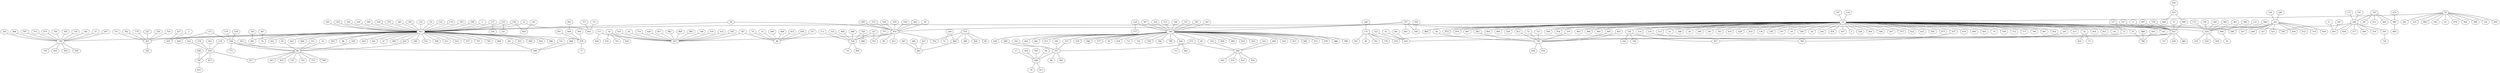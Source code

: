strict graph "" {
	graph ["edge"="{}",
		file="/Users/felicedeluca/Developer/UofA/mlgd/pipeline/impred/tmp_workspace/eucore/set1/layers/EU_core_Layer_8_drawing_improved.dot",
		"graph"="{'file': '/Users/felicedeluca/Developer/UofA/mlgd/pipeline/impred/tmp_workspace/eucore/set1/layers/EU_core_Layer_8_drawing_improved.dot'}",
		"node"="{'height': '', 'level': '', 'pos': '', 'width': ''}"
	];
	10	 [height=0.05,
		level=1,
		pos="-9300.24,1101.89",
		width=0.05];
	13	 [height=0.05,
		level=1,
		pos="-1524.43,-90.09",
		width=0.05];
	10 -- 13;
	210	 [level=4,
		pos="-8688.58,-931.04"];
	10 -- 210;
	265	 [level=3,
		pos="-9412.26,2705.76"];
	10 -- 265;
	291	 [level=2,
		pos="-10450.56,-745.26"];
	10 -- 291;
	325	 [level=2,
		pos="-10546.25,2236.78"];
	10 -- 325;
	484	 [height=0.05,
		level=1,
		pos="-11483.92,303.35",
		width=0.05];
	10 -- 484;
	582	 [level=4,
		pos="-10588.02,398.17"];
	10 -- 582;
	63	 [level=4,
		pos="-10333.67,2853.04"];
	10 -- 63;
	878	 [level=4,
		pos="-8764.16,-265.03"];
	10 -- 878;
	904	 [level=4,
		pos="-9873.82,-855.30"];
	10 -- 904;
	905	 [level=4,
		pos="-9285.70,2329.24"];
	10 -- 905;
	102	 [height=0.05,
		level=1,
		pos="3487.32,3137.15",
		width=0.05];
	441	 [height=0.05,
		level=1,
		pos="4079.18,-732.51",
		width=0.05];
	102 -- 441;
	104	 [height=0.05,
		level=1,
		pos="9372.29,14916.73",
		width=0.05];
	646	 [height=0.05,
		level=1,
		pos="10567.92,12510.04",
		width=0.05];
	104 -- 646;
	105	 [height=0.05,
		level=1,
		pos="7830.02,-5044.18",
		width=0.05];
	616	 [height=0.05,
		level=1,
		pos="7843.97,-6723.96",
		width=0.05];
	105 -- 616;
	107	 [level=3,
		pos="-2240.77,-1048.50"];
	107 -- 13;
	108	 [level=3,
		pos="10016.95,59.39"];
	346	 [height=0.05,
		level=1,
		pos="8088.95,260.36",
		width=0.05];
	108 -- 346;
	11	 [level=3,
		pos="-7006.52,8015.36"];
	401	 [level=3,
		pos="-6783.42,7068.76"];
	11 -- 401;
	111	 [level=2,
		pos="6764.96,-9641.07"];
	829	 [level=2,
		pos="6267.84,-9275.52"];
	111 -- 829;
	957	 [height=0.05,
		level=1,
		pos="7735.93,-10845.89",
		width=0.05];
	111 -- 957;
	113	 [level=3,
		pos="4273.87,5457.74"];
	728	 [height=0.05,
		level=1,
		pos="4695.50,6280.25",
		width=0.05];
	113 -- 728;
	115	 [height=0.05,
		level=1,
		pos="-4526.88,-3718.57",
		width=0.05];
	416	 [height=0.05,
		level=1,
		pos="-1826.51,-5039.51",
		width=0.05];
	115 -- 416;
	119	 [level=2,
		pos="464.56,-1039.78"];
	119 -- 13;
	121	 [level=4,
		pos="1883.43,1027.29"];
	800	 [level=2,
		pos="1807.54,1949.51"];
	121 -- 800;
	122	 [height=0.05,
		level=1,
		pos="2532.25,-1537.65",
		width=0.05];
	122 -- 441;
	126	 [level=3,
		pos="1168.36,6465.48"];
	222	 [level=2,
		pos="617.43,7723.46"];
	126 -- 222;
	127	 [level=4,
		pos="81.03,4390.68"];
	143	 [level=4,
		pos="156.97,5249.89"];
	127 -- 143;
	15	 [height=0.05,
		level=1,
		pos="755.81,2597.27",
		width=0.05];
	127 -- 15;
	136	 [height=0.05,
		level=1,
		pos="-6246.88,-1673.21",
		width=0.05];
	13 -- 136;
	138	 [level=4,
		pos="501.28,-1255.09"];
	13 -- 138;
	141	 [level=2,
		pos="-867.23,202.62"];
	13 -- 141;
	13 -- 15;
	158	 [height=0.05,
		level=1,
		pos="-1587.84,4501.08",
		width=0.05];
	13 -- 158;
	167	 [level=2,
		pos="-649.77,-1657.57"];
	13 -- 167;
	18	 [level=2,
		pos="-2530.68,-1075.09"];
	13 -- 18;
	180	 [height=0.05,
		level=1,
		pos="-2453.92,-120.66",
		width=0.05];
	13 -- 180;
	20	 [level=2,
		pos="-1415.56,1325.09"];
	13 -- 20;
	204	 [level=2,
		pos="-1015.99,1335.30"];
	13 -- 204;
	213	 [level=2,
		pos="-2644.36,915.76"];
	13 -- 213;
	214	 [level=3,
		pos="-3734.41,1278.64"];
	13 -- 214;
	215	 [level=2,
		pos="-2872.95,-2365.75"];
	13 -- 215;
	23	 [level=2,
		pos="-5153.71,2250.04"];
	13 -- 23;
	25	 [level=2,
		pos="-609.15,-1367.66"];
	13 -- 25;
	280	 [height=0.05,
		level=1,
		pos="1618.75,3549.47",
		width=0.05];
	13 -- 280;
	288	 [level=4,
		pos="-1841.59,-936.05"];
	13 -- 288;
	29	 [level=2,
		pos="924.13,-956.85"];
	13 -- 29;
	389	 [level=4,
		pos="-1269.53,703.05"];
	13 -- 389;
	391	 [level=2,
		pos="-2331.35,1337.22"];
	13 -- 391;
	393	 [level=3,
		pos="-3590.38,-1019.39"];
	13 -- 393;
	414	 [level=2,
		pos="-240.34,232.70"];
	13 -- 414;
	13 -- 416;
	420	 [height=0.05,
		level=1,
		pos="-4312.00,-2108.51",
		width=0.05];
	13 -- 420;
	433	 [level=2,
		pos="-13.28,1226.16"];
	13 -- 433;
	437	 [height=0.05,
		level=1,
		pos="-5662.84,3001.79",
		width=0.05];
	13 -- 437;
	13 -- 441;
	454	 [height=0.05,
		level=1,
		pos="-1271.75,-1466.65",
		width=0.05];
	13 -- 454;
	457	 [level=2,
		pos="-417.90,740.52"];
	13 -- 457;
	5	 [height=0.05,
		level=1,
		pos="-183.66,-191.05",
		width=0.05];
	13 -- 5;
	528	 [level=4,
		pos="-300.64,-1021.86"];
	13 -- 528;
	55	 [height=0.05,
		level=1,
		pos="2478.60,2515.29",
		width=0.05];
	13 -- 55;
	564	 [level=2,
		pos="-561.72,872.71"];
	13 -- 564;
	566	 [height=0.05,
		level=1,
		pos="-4611.97,966.54",
		width=0.05];
	13 -- 566;
	567	 [level=2,
		pos="-778.47,-61.05"];
	13 -- 567;
	573	 [height=0.05,
		level=1,
		pos="-4290.53,2823.84",
		width=0.05];
	13 -- 573;
	592	 [height=0.05,
		level=1,
		pos="-6656.05,3551.76",
		width=0.05];
	13 -- 592;
	622	 [level=4,
		pos="-2890.58,-813.08"];
	13 -- 622;
	632	 [level=2,
		pos="-823.86,232.24"];
	13 -- 632;
	650	 [height=0.05,
		level=1,
		pos="-2017.00,1737.82",
		width=0.05];
	13 -- 650;
	673	 [level=2,
		pos="-1796.67,-865.88"];
	13 -- 673;
	679	 [level=4,
		pos="1259.41,-1047.56"];
	13 -- 679;
	680	 [level=2,
		pos="-932.58,-1662.56"];
	13 -- 680;
	693	 [level=3,
		pos="-1728.25,-1408.35"];
	13 -- 693;
	70	 [level=4,
		pos="-2694.19,-157.13"];
	13 -- 70;
	709	 [level=2,
		pos="-1075.46,787.54"];
	13 -- 709;
	752	 [level=3,
		pos="-849.23,828.69"];
	13 -- 752;
	777	 [level=4,
		pos="-3362.24,734.09"];
	13 -- 777;
	796	 [level=3,
		pos="-1641.36,1227.46"];
	13 -- 796;
	13 -- 800;
	807	 [level=2,
		pos="-2207.41,1926.64"];
	13 -- 807;
	816	 [level=4,
		pos="-2777.54,-1366.18"];
	13 -- 816;
	850	 [level=2,
		pos="853.70,613.60"];
	13 -- 850;
	853	 [level=2,
		pos="-3296.63,334.09"];
	13 -- 853;
	860	 [height=0.05,
		level=1,
		pos="-3002.94,3083.47",
		width=0.05];
	13 -- 860;
	872	 [height=0.05,
		level=1,
		pos="-2074.15,816.12",
		width=0.05];
	13 -- 872;
	876	 [level=4,
		pos="-748.26,1175.64"];
	13 -- 876;
	887	 [level=2,
		pos="468.57,-534.32"];
	13 -- 887;
	893	 [level=2,
		pos="-3612.72,2307.67"];
	13 -- 893;
	899	 [level=2,
		pos="-43.42,-1171.80"];
	13 -- 899;
	926	 [level=2,
		pos="-3066.42,-461.64"];
	13 -- 926;
	944	 [level=3,
		pos="-1366.20,799.66"];
	13 -- 944;
	956	 [level=4,
		pos="-1753.50,884.61"];
	13 -- 956;
	963	 [level=2,
		pos="-520.03,50.07"];
	13 -- 963;
	968	 [level=2,
		pos="-4462.81,252.85"];
	13 -- 968;
	969	 [level=3,
		pos="-3318.28,-497.99"];
	13 -- 969;
	134	 [height=0.05,
		level=1,
		pos="-11377.64,-8378.37",
		width=0.05];
	634	 [height=0.05,
		level=1,
		pos="-8879.72,-9950.50",
		width=0.05];
	134 -- 634;
	524	 [level=2,
		pos="-6944.94,-948.97"];
	136 -- 524;
	746	 [level=2,
		pos="-6620.89,-2605.71"];
	136 -- 746;
	837	 [height=0.05,
		level=1,
		pos="-8142.11,-2816.36",
		width=0.05];
	136 -- 837;
	137	 [level=3,
		pos="-9546.63,4439.90"];
	246	 [level=2,
		pos="-7782.06,5725.31"];
	137 -- 246;
	14	 [height=0.05,
		level=1,
		pos="5407.42,417.16",
		width=0.05];
	14 -- 441;
	140	 [level=2,
		pos="18242.13,-5908.82"];
	175	 [level=2,
		pos="17377.39,-7287.72"];
	140 -- 175;
	799	 [height=0.05,
		level=1,
		pos="-2239.82,8706.62",
		width=0.05];
	15 -- 799;
	151	 [height=0.05,
		level=1,
		pos="11118.09,2531.17",
		width=0.05];
	151 -- 346;
	152	 [height=0.05,
		level=1,
		pos="4134.07,-2986.32",
		width=0.05];
	152 -- 441;
	154	 [height=0.05,
		level=1,
		pos="5799.76,-3151.00",
		width=0.05];
	154 -- 441;
	803	 [level=2,
		pos="5560.06,-2220.68"];
	154 -- 803;
	157	 [level=2,
		pos="12104.40,-6439.21"];
	651	 [height=0.05,
		level=1,
		pos="13394.04,-7741.73",
		width=0.05];
	157 -- 651;
	159	 [level=4,
		pos="-5103.40,-10759.91"];
	769	 [height=0.05,
		level=1,
		pos="-4854.45,-9255.98",
		width=0.05];
	159 -- 769;
	163	 [level=2,
		pos="9610.45,4931.87"];
	537	 [height=0.05,
		level=1,
		pos="11914.75,4922.05",
		width=0.05];
	163 -- 537;
	165	 [level=3,
		pos="-6213.01,7554.31"];
	165 -- 401;
	17	 [level=4,
		pos="10218.26,7425.83"];
	648	 [level=2,
		pos="10310.99,6612.13"];
	17 -- 648;
	172	 [level=4,
		pos="-3906.34,-16784.97"];
	558	 [height=0.05,
		level=1,
		pos="-4568.56,-16936.92",
		width=0.05];
	172 -- 558;
	918	 [level=4,
		pos="-3092.06,-16504.66"];
	172 -- 918;
	174	 [height=0.05,
		level=1,
		pos="5071.06,11220.56",
		width=0.05];
	851	 [height=0.05,
		level=1,
		pos="3510.62,8652.93",
		width=0.05];
	174 -- 851;
	361	 [level=4,
		pos="17310.90,-5809.80"];
	175 -- 361;
	66	 [level=4,
		pos="17195.18,-8644.18"];
	175 -- 66;
	678	 [level=2,
		pos="15305.12,-6953.18"];
	175 -- 678;
	761	 [level=4,
		pos="17222.44,-6072.72"];
	175 -- 761;
	776	 [level=4,
		pos="16518.68,-6278.32"];
	175 -- 776;
	177	 [height=0.05,
		level=1,
		pos="5671.22,1186.48",
		width=0.05];
	256	 [level=4,
		pos="5569.63,1977.54"];
	177 -- 256;
	177 -- 441;
	178	 [level=4,
		pos="5923.21,-1230.38"];
	178 -- 441;
	179	 [level=2,
		pos="-6522.38,-16964.66"];
	179 -- 558;
	181	 [height=0.05,
		level=1,
		pos="8325.97,2580.23",
		width=0.05];
	181 -- 346;
	182	 [level=3,
		pos="-3351.32,-9877.86"];
	182 -- 769;
	183	 [height=0.05,
		level=1,
		pos="4644.01,-4358.62",
		width=0.05];
	183 -- 441;
	185	 [level=2,
		pos="13097.49,5041.38"];
	185 -- 537;
	187	 [level=2,
		pos="7059.57,-12179.83"];
	187 -- 957;
	96	 [level=2,
		pos="6059.10,-12080.25"];
	187 -- 96;
	189	 [height=0.05,
		level=1,
		pos="538.80,-1701.42",
		width=0.05];
	189 -- 441;
	191	 [level=2,
		pos="-9511.42,5756.84"];
	191 -- 246;
	194	 [level=4,
		pos="-607.61,7899.83"];
	194 -- 222;
	195	 [level=3,
		pos="-2436.31,-4023.35"];
	195 -- 416;
	197	 [level=2,
		pos="-9960.21,7582.33"];
	197 -- 246;
	287	 [level=4,
		pos="-8948.21,8013.68"];
	197 -- 287;
	412	 [level=4,
		pos="-10616.08,6472.53"];
	197 -- 412;
	481	 [level=2,
		pos="-11253.45,6995.46"];
	197 -- 481;
	580	 [level=3,
		pos="-11307.11,8335.06"];
	197 -- 580;
	198	 [level=2,
		pos="8506.65,-9175.14"];
	198 -- 957;
	2	 [level=2,
		pos="4073.15,1744.92"];
	2 -- 441;
	203	 [level=4,
		pos="4146.98,-6796.65"];
	499	 [level=4,
		pos="3674.36,-6573.20"];
	203 -- 499;
	21	 [level=2,
		pos="-6646.93,-9908.97"];
	21 -- 769;
	22	 [height=0.05,
		level=1,
		pos="2255.17,-4863.58",
		width=0.05];
	22 -- 441;
	841	 [level=2,
		pos="1017.81,-6367.43"];
	22 -- 841;
	221	 [height=0.05,
		level=1,
		pos="5562.28,8607.17",
		width=0.05];
	221 -- 728;
	783	 [level=2,
		pos="5716.98,9574.83"];
	221 -- 783;
	247	 [level=2,
		pos="-715.08,9189.89"];
	222 -- 247;
	269	 [level=2,
		pos="-497.02,8771.85"];
	222 -- 269;
	222 -- 280;
	327	 [level=2,
		pos="1895.50,8077.78"];
	222 -- 327;
	525	 [level=4,
		pos="367.95,6555.76"];
	222 -- 525;
	654	 [level=2,
		pos="516.17,9624.47"];
	222 -- 654;
	672	 [level=2,
		pos="-180.70,9865.71"];
	222 -- 672;
	719	 [level=4,
		pos="-496.47,7444.26"];
	222 -- 719;
	930	 [level=4,
		pos="1768.19,7581.61"];
	222 -- 930;
	224	 [level=3,
		pos="6652.15,972.30"];
	277	 [level=3,
		pos="6253.29,2008.04"];
	224 -- 277;
	224 -- 346;
	227	 [height=0.05,
		level=1,
		pos="2192.90,10015.89",
		width=0.05];
	227 -- 851;
	73	 [level=2,
		pos="-6055.30,1458.84"];
	23 -- 73;
	819	 [level=2,
		pos="-5778.41,855.58"];
	23 -- 819;
	230	 [level=3,
		pos="2956.51,-17473.23"];
	51	 [level=3,
		pos="2797.01,-17868.97"];
	230 -- 51;
	809	 [height=0.05,
		level=1,
		pos="3240.59,-16391.58",
		width=0.05];
	230 -- 809;
	233	 [height=0.05,
		level=1,
		pos="3206.98,4343.69",
		width=0.05];
	241	 [level=4,
		pos="2494.01,3978.56"];
	233 -- 241;
	233 -- 441;
	243	 [level=4,
		pos="-8699.95,-2972.57"];
	243 -- 837;
	244	 [level=2,
		pos="1857.02,-2228.06"];
	244 -- 441;
	377	 [level=2,
		pos="-9041.27,5067.62"];
	246 -- 377;
	246 -- 401;
	490	 [level=3,
		pos="-7849.53,4441.83"];
	246 -- 490;
	550	 [level=2,
		pos="-8215.49,4395.01"];
	246 -- 550;
	591	 [level=4,
		pos="-5614.75,5495.71"];
	246 -- 591;
	246 -- 592;
	839	 [level=4,
		pos="-7906.41,6694.35"];
	246 -- 839;
	252	 [level=3,
		pos="-7653.66,-10353.87"];
	252 -- 634;
	254	 [height=0.05,
		level=1,
		pos="4494.36,2202.54",
		width=0.05];
	254 -- 441;
	257	 [level=4,
		pos="543.94,-3737.00"];
	635	 [height=0.05,
		level=1,
		pos="-795.09,-2802.62",
		width=0.05];
	257 -- 635;
	258	 [level=4,
		pos="-5346.26,-16288.94"];
	258 -- 558;
	259	 [level=2,
		pos="1346.85,-1916.58"];
	259 -- 441;
	264	 [level=2,
		pos="2832.55,-1726.76"];
	264 -- 441;
	267	 [height=0.05,
		level=1,
		pos="-6027.43,-7011.79",
		width=0.05];
	267 -- 769;
	276	 [height=0.05,
		level=1,
		pos="-10070.42,-11682.35",
		width=0.05];
	276 -- 634;
	279	 [level=4,
		pos="-11818.48,8755.31"];
	279 -- 580;
	281	 [level=2,
		pos="14449.86,-12040.38"];
	823	 [level=2,
		pos="15164.01,-10966.61"];
	281 -- 823;
	286	 [height=0.05,
		level=1,
		pos="11702.97,6633.98",
		width=0.05];
	286 -- 537;
	292	 [level=3,
		pos="13162.10,-11415.71"];
	455	 [level=3,
		pos="12845.58,-10657.01"];
	292 -- 455;
	299	 [level=2,
		pos="2218.63,-959.73"];
	299 -- 441;
	3	 [level=4,
		pos="392.01,-3534.45"];
	3 -- 635;
	301	 [level=2,
		pos="9774.83,-375.90"];
	301 -- 346;
	302	 [level=4,
		pos="8511.85,-3421.33"];
	349	 [level=4,
		pos="9026.65,-3699.63"];
	302 -- 349;
	304	 [level=4,
		pos="10707.05,6500.16"];
	304 -- 648;
	307	 [level=2,
		pos="7821.22,2758.79"];
	307 -- 346;
	310	 [level=2,
		pos="7061.74,-907.70"];
	310 -- 346;
	315	 [level=4,
		pos="9459.35,-1109.21"];
	315 -- 346;
	316	 [height=0.05,
		level=1,
		pos="4847.90,-13979.66",
		width=0.05];
	368	 [level=2,
		pos="4963.61,-15115.43"];
	316 -- 368;
	792	 [height=0.05,
		level=1,
		pos="4576.34,-9681.18",
		width=0.05];
	316 -- 792;
	316 -- 809;
	834	 [height=0.05,
		level=1,
		pos="3893.40,-10945.42",
		width=0.05];
	316 -- 834;
	85	 [height=0.05,
		level=1,
		pos="3448.69,-15014.50",
		width=0.05];
	316 -- 85;
	32	 [level=4,
		pos="-3907.85,-13795.00"];
	68	 [height=0.05,
		level=1,
		pos="-4114.30,-12563.05",
		width=0.05];
	32 -- 68;
	320	 [level=2,
		pos="3737.50,-3431.11"];
	320 -- 441;
	322	 [level=4,
		pos="16054.80,-11114.81"];
	322 -- 823;
	324	 [level=2,
		pos="-4375.95,4249.25"];
	789	 [level=2,
		pos="-5291.73,4006.82"];
	324 -- 789;
	326	 [level=2,
		pos="-5158.65,-7186.55"];
	326 -- 769;
	329	 [height=0.05,
		level=1,
		pos="2268.87,11697.03",
		width=0.05];
	329 -- 851;
	33	 [level=4,
		pos="6933.25,-12081.58"];
	33 -- 96;
	333	 [level=3,
		pos="6197.96,6384.22"];
	333 -- 728;
	336	 [level=2,
		pos="6436.40,-6598.65"];
	336 -- 616;
	337	 [height=0.05,
		level=1,
		pos="9699.75,-4674.58",
		width=0.05];
	337 -- 346;
	337 -- 349;
	337 -- 616;
	337 -- 651;
	661	 [level=4,
		pos="9922.70,-5751.35"];
	337 -- 661;
	34	 [level=2,
		pos="10211.26,-10802.88"];
	576	 [level=4,
		pos="10530.76,-11796.54"];
	34 -- 576;
	791	 [level=2,
		pos="11133.53,-11010.67"];
	34 -- 791;
	818	 [level=4,
		pos="10704.53,-10595.93"];
	34 -- 818;
	34 -- 957;
	341	 [level=4,
		pos="-4667.82,-19025.98"];
	908	 [level=2,
		pos="-3618.81,-19274.15"];
	341 -- 908;
	344	 [level=4,
		pos="-3137.53,-5510.48"];
	344 -- 416;
	371	 [height=0.05,
		level=1,
		pos="9438.09,3299.19",
		width=0.05];
	346 -- 371;
	398	 [level=2,
		pos="7890.38,-2365.46"];
	346 -- 398;
	428	 [level=4,
		pos="6570.95,82.31"];
	346 -- 428;
	442	 [level=2,
		pos="11828.66,1265.60"];
	346 -- 442;
	444	 [level=2,
		pos="9945.35,-1731.50"];
	346 -- 444;
	461	 [level=4,
		pos="7109.03,1651.54"];
	346 -- 461;
	471	 [level=4,
		pos="10735.91,503.71"];
	346 -- 471;
	479	 [height=0.05,
		level=1,
		pos="8919.45,-1335.03",
		width=0.05];
	346 -- 479;
	506	 [height=0.05,
		level=1,
		pos="7518.61,4293.31",
		width=0.05];
	346 -- 506;
	577	 [height=0.05,
		level=1,
		pos="10582.26,542.60",
		width=0.05];
	346 -- 577;
	58	 [height=0.05,
		level=1,
		pos="6748.80,3526.41",
		width=0.05];
	346 -- 58;
	618	 [level=2,
		pos="6826.47,1455.43"];
	346 -- 618;
	712	 [level=2,
		pos="9490.82,1813.44"];
	346 -- 712;
	716	 [level=2,
		pos="8848.72,2851.44"];
	346 -- 716;
	759	 [height=0.05,
		level=1,
		pos="10168.70,1316.81",
		width=0.05];
	346 -- 759;
	764	 [height=0.05,
		level=1,
		pos="9135.08,1892.85",
		width=0.05];
	346 -- 764;
	798	 [height=0.05,
		level=1,
		pos="11416.20,1248.48",
		width=0.05];
	346 -- 798;
	83	 [level=2,
		pos="8847.55,-1850.40"];
	346 -- 83;
	849	 [height=0.05,
		level=1,
		pos="11005.93,-1811.32",
		width=0.05];
	346 -- 849;
	894	 [level=2,
		pos="9342.26,2340.53"];
	346 -- 894;
	914	 [level=2,
		pos="10306.68,1452.34"];
	346 -- 914;
	922	 [height=0.05,
		level=1,
		pos="7828.44,-2168.99",
		width=0.05];
	346 -- 922;
	924	 [level=4,
		pos="9903.65,-917.13"];
	346 -- 924;
	927	 [height=0.05,
		level=1,
		pos="6879.77,-1037.64",
		width=0.05];
	346 -- 927;
	946	 [height=0.05,
		level=1,
		pos="10586.32,-3048.42",
		width=0.05];
	346 -- 946;
	973	 [level=2,
		pos="7025.28,-1927.69"];
	346 -- 973;
	978	 [level=4,
		pos="8976.43,-1376.96"];
	346 -- 978;
	980	 [level=2,
		pos="7539.07,-1496.64"];
	346 -- 980;
	350	 [level=3,
		pos="1640.79,320.40"];
	983	 [level=3,
		pos="2047.10,468.90"];
	350 -- 983;
	352	 [level=2,
		pos="-7970.99,-9295.48"];
	352 -- 634;
	355	 [height=0.05,
		level=1,
		pos="1860.17,-1063.40",
		width=0.05];
	355 -- 441;
	370	 [level=2,
		pos="-2139.04,10285.79"];
	370 -- 799;
	371 -- 537;
	375	 [level=2,
		pos="6290.90,10245.74"];
	375 -- 783;
	380	 [level=2,
		pos="-2854.81,-3856.17"];
	380 -- 416;
	382	 [level=3,
		pos="2843.78,1216.42"];
	382 -- 441;
	383	 [level=3,
		pos="-1378.04,-5059.53"];
	383 -- 416;
	387	 [level=4,
		pos="3447.75,-4352.58"];
	79	 [level=2,
		pos="3087.19,-3909.94"];
	387 -- 79;
	396	 [level=2,
		pos="-3591.07,-4992.18"];
	396 -- 416;
	399	 [level=2,
		pos="6030.19,-13347.13"];
	399 -- 96;
	4	 [level=2,
		pos="11342.88,-7416.40"];
	4 -- 651;
	40	 [height=0.05,
		level=1,
		pos="4983.61,-5875.18",
		width=0.05];
	40 -- 441;
	40 -- 616;
	403	 [level=4,
		pos="7525.77,-7839.28"];
	403 -- 616;
	408	 [level=3,
		pos="6419.47,-13340.40"];
	408 -- 96;
	409	 [level=4,
		pos="11069.05,13361.72"];
	409 -- 646;
	432	 [level=2,
		pos="-4073.37,-4852.53"];
	416 -- 432;
	624	 [height=0.05,
		level=1,
		pos="-3632.07,-4331.41",
		width=0.05];
	416 -- 624;
	939	 [level=4,
		pos="-2203.47,-5958.29"];
	416 -- 939;
	418	 [level=2,
		pos="8932.33,-9842.30"];
	418 -- 957;
	43	 [level=4,
		pos="14266.84,-11081.41"];
	43 -- 823;
	437 -- 789;
	439	 [height=0.05,
		level=1,
		pos="-5119.93,-14555.08",
		width=0.05];
	439 -- 68;
	443	 [level=2,
		pos="4816.93,1404.51"];
	441 -- 443;
	451	 [level=4,
		pos="5019.94,-2581.61"];
	441 -- 451;
	47	 [level=3,
		pos="2335.60,-670.62"];
	441 -- 47;
	508	 [height=0.05,
		level=1,
		pos="6124.37,-4334.42",
		width=0.05];
	441 -- 508;
	509	 [height=0.05,
		level=1,
		pos="5073.32,961.39",
		width=0.05];
	441 -- 509;
	521	 [height=0.05,
		level=1,
		pos="3402.12,-3661.36",
		width=0.05];
	441 -- 521;
	598	 [level=2,
		pos="4797.07,-3083.02"];
	441 -- 598;
	610	 [height=0.05,
		level=1,
		pos="-320.42,-7269.32",
		width=0.05];
	441 -- 610;
	611	 [level=2,
		pos="1760.34,-1427.42"];
	441 -- 611;
	631	 [height=0.05,
		level=1,
		pos="2337.33,-2076.29",
		width=0.05];
	441 -- 631;
	441 -- 635;
	637	 [height=0.05,
		level=1,
		pos="5094.18,2733.71",
		width=0.05];
	441 -- 637;
	676	 [height=0.05,
		level=1,
		pos="2375.90,-5898.09",
		width=0.05];
	441 -- 676;
	707	 [level=2,
		pos="2903.77,994.10"];
	441 -- 707;
	441 -- 769;
	441 -- 79;
	793	 [height=0.05,
		level=1,
		pos="4235.03,-3685.93",
		width=0.05];
	441 -- 793;
	806	 [level=4,
		pos="5712.40,-72.82"];
	441 -- 806;
	831	 [height=0.05,
		level=1,
		pos="2240.48,963.45",
		width=0.05];
	441 -- 831;
	840	 [height=0.05,
		level=1,
		pos="6065.59,-772.63",
		width=0.05];
	441 -- 840;
	441 -- 851;
	852	 [level=2,
		pos="5895.74,-61.84"];
	441 -- 852;
	886	 [level=3,
		pos="2426.15,707.98"];
	441 -- 886;
	921	 [height=0.05,
		level=1,
		pos="4833.48,3621.56",
		width=0.05];
	441 -- 921;
	923	 [level=2,
		pos="3163.12,1891.37"];
	441 -- 923;
	948	 [height=0.05,
		level=1,
		pos="2906.89,-1366.69",
		width=0.05];
	441 -- 948;
	955	 [height=0.05,
		level=1,
		pos="3171.80,1677.41",
		width=0.05];
	441 -- 955;
	98	 [level=3,
		pos="2314.90,233.33"];
	441 -- 98;
	441 -- 983;
	482	 [level=2,
		pos="12718.86,1705.87"];
	442 -- 482;
	713	 [level=2,
		pos="12580.06,795.22"];
	442 -- 713;
	445	 [level=3,
		pos="-1961.25,7431.91"];
	445 -- 799;
	45	 [level=3,
		pos="8463.79,-5641.80"];
	45 -- 616;
	450	 [height=0.05,
		level=1,
		pos="9692.67,-7294.12",
		width=0.05];
	450 -- 616;
	453	 [height=0.05,
		level=1,
		pos="-1768.95,-13414.51",
		width=0.05];
	453 -- 68;
	486	 [level=3,
		pos="12523.58,-9465.97"];
	455 -- 486;
	949	 [level=3,
		pos="12562.87,-12013.29"];
	455 -- 949;
	463	 [level=4,
		pos="-1395.35,8931.73"];
	463 -- 799;
	466	 [level=2,
		pos="-6866.14,-8896.94"];
	466 -- 769;
	473	 [height=0.05,
		level=1,
		pos="12327.16,8956.57",
		width=0.05];
	473 -- 537;
	473 -- 646;
	486 -- 651;
	488	 [height=0.05,
		level=1,
		pos="2269.57,6406.49",
		width=0.05];
	788	 [height=0.05,
		level=1,
		pos="1867.24,5401.27",
		width=0.05];
	488 -- 788;
	496	 [level=3,
		pos="4617.81,7452.84"];
	496 -- 728;
	497	 [level=4,
		pos="13158.94,-6723.14"];
	497 -- 651;
	499 -- 676;
	50	 [height=0.05,
		level=1,
		pos="-6623.49,-13440.54",
		width=0.05];
	50 -- 68;
	507	 [height=0.05,
		level=1,
		pos="-7335.17,-9448.92",
		width=0.05];
	507 -- 769;
	515	 [height=0.05,
		level=1,
		pos="6223.46,-5818.45",
		width=0.05];
	515 -- 616;
	522	 [level=4,
		pos="9414.87,12502.25"];
	522 -- 646;
	532	 [level=2,
		pos="8734.96,-12590.54"];
	532 -- 957;
	536	 [height=0.05,
		level=1,
		pos="15033.24,-9555.18",
		width=0.05];
	536 -- 651;
	537 -- 648;
	89	 [level=2,
		pos="10614.75,4406.66"];
	537 -- 89;
	981	 [level=4,
		pos="11950.67,3912.09"];
	537 -- 981;
	541	 [level=2,
		pos="5941.95,-1726.54"];
	541 -- 803;
	545	 [height=0.05,
		level=1,
		pos="7433.71,-15362.00",
		width=0.05];
	545 -- 957;
	55 -- 788;
	551	 [level=4,
		pos="-2751.77,-12124.69"];
	551 -- 68;
	558 -- 68;
	771	 [height=0.05,
		level=1,
		pos="-5851.48,-18372.89",
		width=0.05];
	558 -- 771;
	558 -- 908;
	559	 [level=2,
		pos="6512.61,-7693.01"];
	559 -- 616;
	56	 [level=2,
		pos="-2889.81,10481.88"];
	56 -- 799;
	563	 [level=4,
		pos="9998.43,5844.39"];
	563 -- 648;
	568	 [level=4,
		pos="1514.62,1126.40"];
	568 -- 800;
	57	 [level=2,
		pos="14622.10,-8920.41"];
	57 -- 651;
	575	 [level=4,
		pos="-3615.53,-9898.12"];
	575 -- 769;
	889	 [level=3,
		pos="-11071.86,8909.70"];
	580 -- 889;
	584	 [level=2,
		pos="3077.91,-5044.99"];
	584 -- 676;
	587	 [level=2,
		pos="1683.91,-5696.33"];
	587 -- 676;
	729	 [level=4,
		pos="-4755.65,5244.17"];
	591 -- 729;
	602	 [height=0.05,
		level=1,
		pos="-1859.98,11203.04",
		width=0.05];
	602 -- 799;
	607	 [level=2,
		pos="1227.75,-14992.13"];
	863	 [level=2,
		pos="1906.65,-15498.26"];
	607 -- 863;
	610 -- 68;
	612	 [level=2,
		pos="5493.24,-12451.33"];
	612 -- 96;
	613	 [level=3,
		pos="-1491.72,10186.48"];
	613 -- 799;
	616 -- 728;
	616 -- 792;
	84	 [level=2,
		pos="7257.52,-5508.30"];
	616 -- 84;
	913	 [level=2,
		pos="5641.78,-7405.65"];
	616 -- 913;
	616 -- 957;
	619	 [level=2,
		pos="9798.66,-9516.47"];
	619 -- 957;
	62	 [level=2,
		pos="8271.02,-8753.70"];
	62 -- 957;
	787	 [height=0.05,
		level=1,
		pos="-8648.89,-7266.94",
		width=0.05];
	634 -- 787;
	813	 [height=0.05,
		level=1,
		pos="-11529.78,-10446.34",
		width=0.05];
	634 -- 813;
	817	 [height=0.05,
		level=1,
		pos="-7825.89,-13297.98",
		width=0.05];
	634 -- 817;
	64	 [level=3,
		pos="10646.45,7307.28"];
	64 -- 648;
	640	 [height=0.05,
		level=1,
		pos="-8660.55,-5077.71",
		width=0.05];
	640 -- 787;
	645	 [level=3,
		pos="2350.56,5451.34"];
	645 -- 788;
	662	 [level=2,
		pos="10367.47,14711.38"];
	646 -- 662;
	810	 [level=4,
		pos="11385.88,11768.79"];
	646 -- 810;
	916	 [level=2,
		pos="11645.90,13120.39"];
	646 -- 916;
	970	 [level=2,
		pos="9627.25,13881.07"];
	646 -- 970;
	76	 [level=2,
		pos="8708.53,6583.06"];
	648 -- 76;
	915	 [level=2,
		pos="9286.35,6995.61"];
	648 -- 915;
	651 -- 678;
	737	 [level=4,
		pos="11975.45,-8108.94"];
	651 -- 737;
	651 -- 823;
	828	 [level=3,
		pos="13677.44,-6745.30"];
	651 -- 828;
	892	 [level=2,
		pos="13937.41,-9745.21"];
	651 -- 892;
	656	 [level=4,
		pos="5443.97,-12760.67"];
	656 -- 96;
	668	 [level=2,
		pos="6502.52,7104.55"];
	668 -- 728;
	675	 [level=4,
		pos="-4140.68,-7721.49"];
	675 -- 769;
	77	 [level=4,
		pos="3446.48,-5606.35"];
	676 -- 77;
	733	 [height=0.05,
		level=1,
		pos="-5351.91,-13648.72",
		width=0.05];
	68 -- 733;
	745	 [level=4,
		pos="-4779.58,-11709.75"];
	68 -- 745;
	772	 [height=0.05,
		level=1,
		pos="-5894.90,-15015.49",
		width=0.05];
	68 -- 772;
	780	 [height=0.05,
		level=1,
		pos="-6155.15,-11652.68",
		width=0.05];
	68 -- 780;
	68 -- 817;
	847	 [level=2,
		pos="-5147.51,-11541.35"];
	68 -- 847;
	875	 [level=2,
		pos="-2846.71,-11260.93"];
	68 -- 875;
	695	 [level=4,
		pos="745.90,-15781.63"];
	695 -- 863;
	711	 [level=4,
		pos="333.43,-6886.65"];
	711 -- 841;
	717	 [level=2,
		pos="1336.71,-7200.13"];
	717 -- 841;
	72	 [level=2,
		pos="-3688.67,9529.34"];
	72 -- 799;
	721	 [level=3,
		pos="-4588.74,-20560.71"];
	721 -- 908;
	723	 [level=3,
		pos="-1258.90,9253.50"];
	723 -- 799;
	724	 [level=2,
		pos="2800.84,7777.28"];
	724 -- 851;
	726	 [height=0.05,
		level=1,
		pos="8282.13,8773.22",
		width=0.05];
	726 -- 728;
	866	 [level=4,
		pos="9175.72,8721.34"];
	726 -- 866;
	727	 [level=4,
		pos="5629.69,-11472.74"];
	727 -- 96;
	731	 [level=4,
		pos="5767.36,5543.13"];
	728 -- 731;
	896	 [level=4,
		pos="3919.73,6462.41"];
	728 -- 896;
	74	 [level=3,
		pos="5718.53,-10900.77"];
	74 -- 96;
	744	 [level=2,
		pos="-6956.19,-10117.18"];
	744 -- 769;
	751	 [level=2,
		pos="4391.98,9149.85"];
	751 -- 851;
	765	 [level=2,
		pos="-5282.19,-6882.98"];
	765 -- 769;
	795	 [level=2,
		pos="-4230.77,-10646.38"];
	769 -- 795;
	825	 [level=2,
		pos="-4461.15,-7081.50"];
	769 -- 825;
	854	 [height=0.05,
		level=1,
		pos="-6446.11,-8036.74",
		width=0.05];
	769 -- 854;
	936	 [height=0.05,
		level=1,
		pos="-6939.30,-6693.13",
		width=0.05];
	769 -- 936;
	774	 [level=2,
		pos="8927.09,-12748.07"];
	774 -- 957;
	782	 [level=3,
		pos="4078.59,8293.39"];
	782 -- 851;
	815	 [level=3,
		pos="-7566.10,-7066.89"];
	787 -- 815;
	830	 [level=4,
		pos="-3422.61,8647.38"];
	799 -- 830;
	934	 [level=2,
		pos="-1252.86,10296.18"];
	799 -- 934;
	92	 [level=4,
		pos="1278.78,1349.92"];
	800 -- 92;
	809 -- 863;
	826	 [level=4,
		pos="9051.64,-11727.89"];
	826 -- 957;
	827	 [level=2,
		pos="2208.42,-15047.91"];
	827 -- 863;
	925	 [height=0.05,
		level=1,
		pos="3540.90,10352.70",
		width=0.05];
	851 -- 925;
	857	 [level=2,
		pos="6823.48,-10624.76"];
	857 -- 957;
	862	 [height=0.05,
		level=1,
		pos="8362.88,-13810.46",
		width=0.05];
	862 -- 957;
	864	 [height=0.05,
		level=1,
		pos="8121.59,-13053.49",
		width=0.05];
	864 -- 957;
	883	 [height=0.05,
		level=1,
		pos="7455.90,-13751.45",
		width=0.05];
	883 -- 957;
	900	 [level=2,
		pos="-3364.76,-20549.23"];
	900 -- 908;
}
